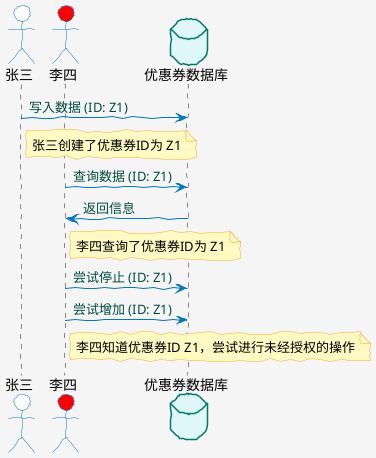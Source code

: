 @startuml
' 设置颜色和样式
skinparam backgroundColor #F5F5F5
skinparam actorBackgroundColor #FFFFFF
skinparam actorBorderColor #007ACC
skinparam databaseBackgroundColor #E0F7FA
skinparam databaseBorderColor #00796B
skinparam noteBackgroundColor #FFF9C4
skinparam noteBorderColor #F9A825
skinparam arrowColor #0277BD
skinparam participantPadding 10
skinparam participantFontColor #004D40
skinparam arrowFontColor #004D40
skinparam handwritten true

actor 张三 as zs
actor 李四 as ls #red

database "优惠券数据库" as DB

' 张三创建优惠券
zs -> DB : 写入数据 (ID: Z1)
note right of zs
    张三创建了优惠券ID为 Z1
end note

' 李四查询优惠券
ls -> DB : 查询数据 (ID: Z1)
DB -> ls : 返回信息
note right of ls
    李四查询了优惠券ID为 Z1
end note

' 李四尝试未经授权的操作（使用特殊注释来突出显示）
ls -> DB : 尝试停止 (ID: Z1)
ls -> DB : 尝试增加 (ID: Z1)
note right of ls
    李四知道优惠券ID Z1，尝试进行未经授权的操作
end note

@enduml
